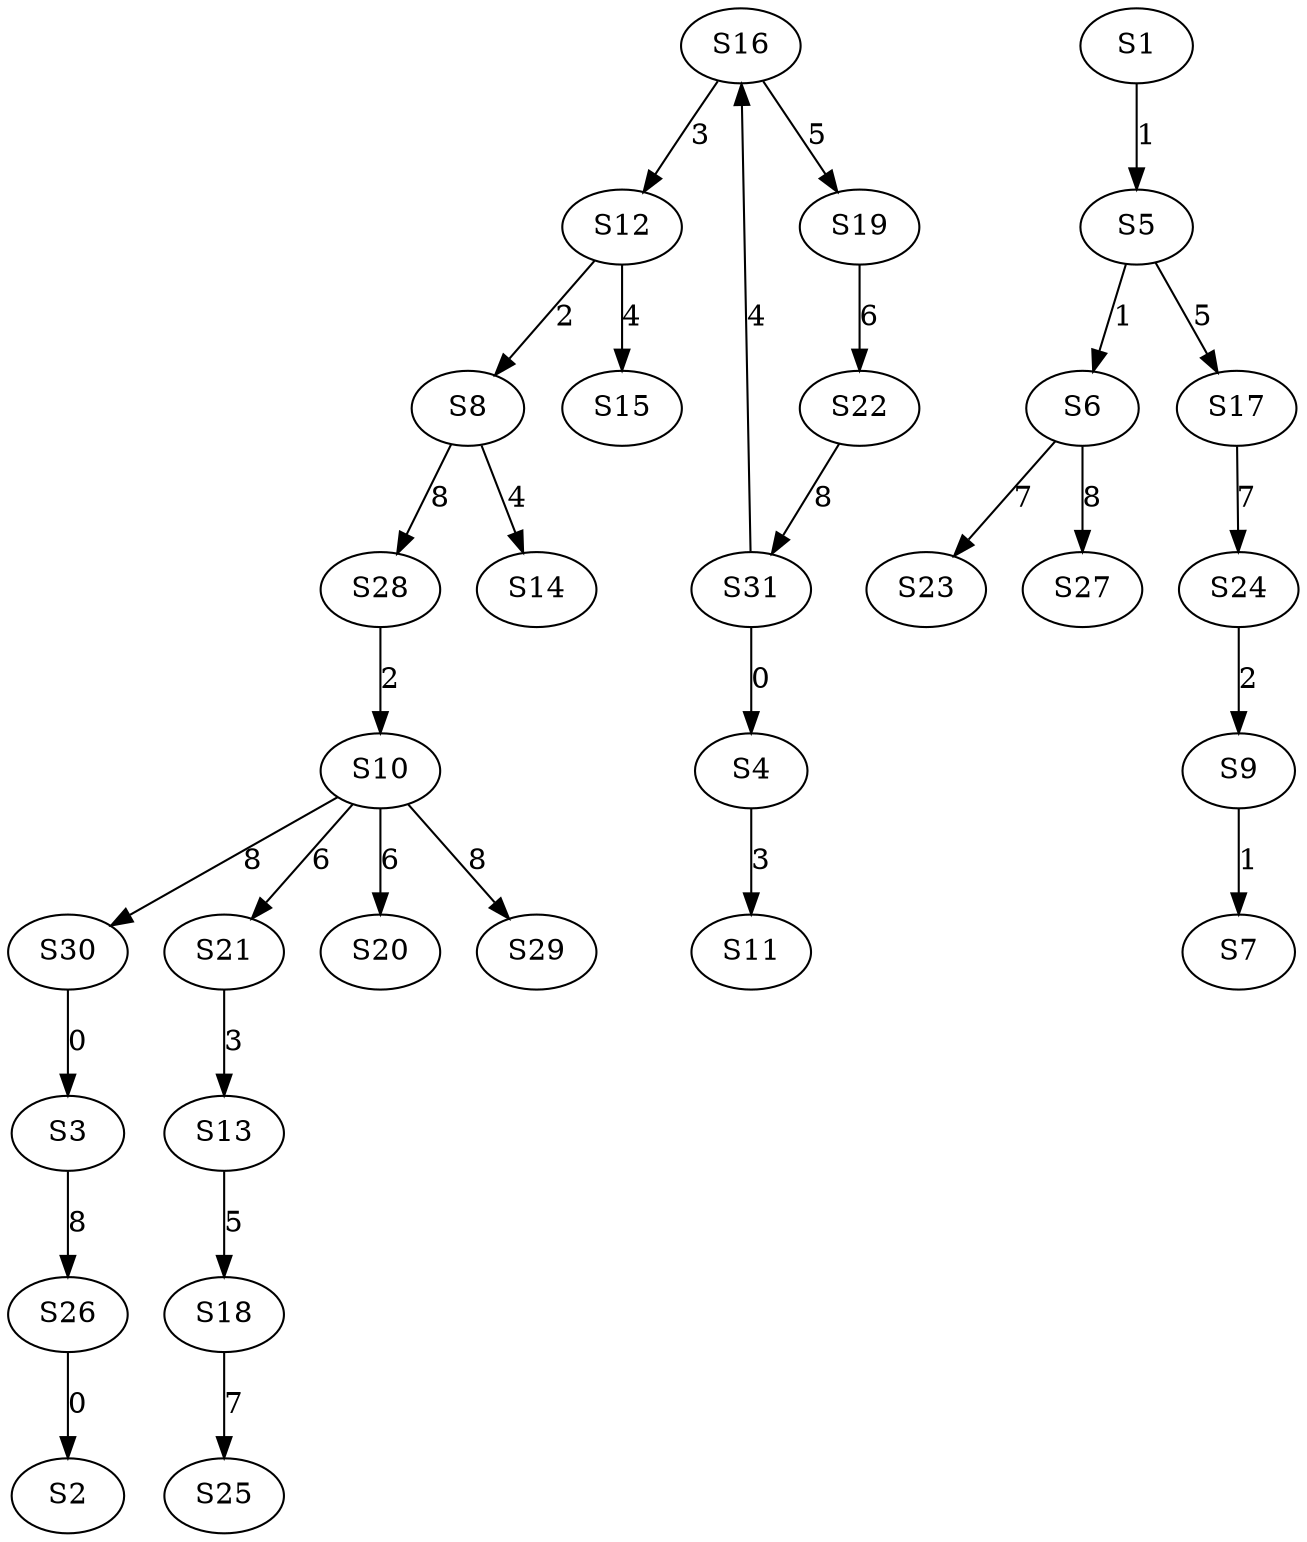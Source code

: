 strict digraph {
	S26 -> S2 [ label = 0 ];
	S30 -> S3 [ label = 0 ];
	S31 -> S4 [ label = 0 ];
	S1 -> S5 [ label = 1 ];
	S5 -> S6 [ label = 1 ];
	S9 -> S7 [ label = 1 ];
	S12 -> S8 [ label = 2 ];
	S24 -> S9 [ label = 2 ];
	S28 -> S10 [ label = 2 ];
	S4 -> S11 [ label = 3 ];
	S16 -> S12 [ label = 3 ];
	S21 -> S13 [ label = 3 ];
	S8 -> S14 [ label = 4 ];
	S12 -> S15 [ label = 4 ];
	S31 -> S16 [ label = 4 ];
	S5 -> S17 [ label = 5 ];
	S13 -> S18 [ label = 5 ];
	S16 -> S19 [ label = 5 ];
	S10 -> S20 [ label = 6 ];
	S10 -> S21 [ label = 6 ];
	S19 -> S22 [ label = 6 ];
	S6 -> S23 [ label = 7 ];
	S17 -> S24 [ label = 7 ];
	S18 -> S25 [ label = 7 ];
	S3 -> S26 [ label = 8 ];
	S6 -> S27 [ label = 8 ];
	S8 -> S28 [ label = 8 ];
	S10 -> S29 [ label = 8 ];
	S10 -> S30 [ label = 8 ];
	S22 -> S31 [ label = 8 ];
}